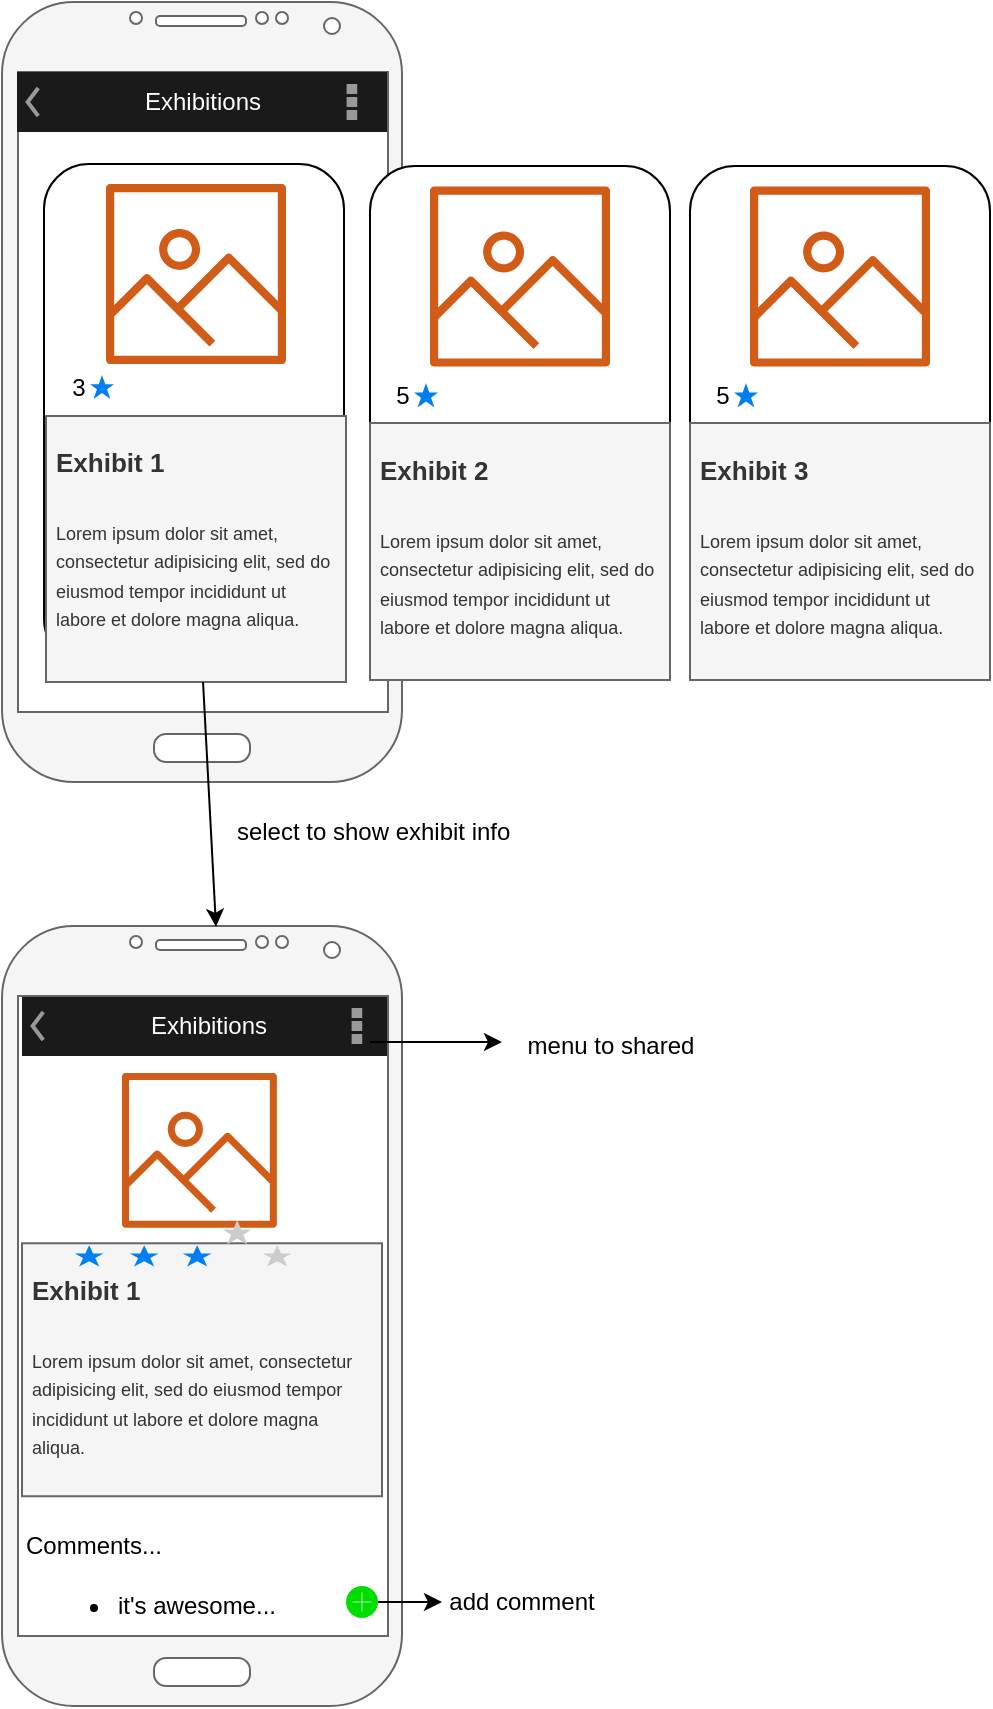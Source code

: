 <mxfile version="11.3.0" type="device" pages="1"><diagram id="hBIHNaf8OqOcOb9Dphvc" name="Page-1"><mxGraphModel dx="678" dy="373" grid="1" gridSize="10" guides="1" tooltips="1" connect="1" arrows="1" fold="1" page="1" pageScale="1" pageWidth="850" pageHeight="1100" math="0" shadow="0"><root><mxCell id="0"/><mxCell id="1" parent="0"/><mxCell id="8U43oHP6IVcMvXignHQN-1" value="" style="verticalLabelPosition=bottom;verticalAlign=top;html=1;shadow=0;dashed=0;strokeWidth=1;shape=mxgraph.android.phone2;fillColor=#f5f5f5;strokeColor=#666666;fontColor=#333333;" vertex="1" parent="1"><mxGeometry x="110" y="110" width="200" height="390" as="geometry"/></mxCell><mxCell id="8U43oHP6IVcMvXignHQN-2" value="Exhibitions" style="strokeWidth=1;html=1;shadow=0;dashed=0;shape=mxgraph.android.action_bar;fillColor=#1A1A1A;strokeColor=#c0c0c0;strokeWidth=2;fontColor=#FFFFFF;" vertex="1" parent="1"><mxGeometry x="117.5" y="145" width="185" height="30" as="geometry"/></mxCell><mxCell id="8U43oHP6IVcMvXignHQN-26" value="" style="rounded=1;whiteSpace=wrap;html=1;" vertex="1" parent="1"><mxGeometry x="131" y="191" width="150" height="250" as="geometry"/></mxCell><mxCell id="8U43oHP6IVcMvXignHQN-27" value="" style="outlineConnect=0;fontColor=#232F3E;gradientColor=none;fillColor=#D05C17;strokeColor=none;dashed=0;verticalLabelPosition=bottom;verticalAlign=top;align=center;html=1;fontSize=12;fontStyle=0;aspect=fixed;pointerEvents=1;shape=mxgraph.aws4.container_registry_image;" vertex="1" parent="1"><mxGeometry x="162" y="201" width="90" height="90" as="geometry"/></mxCell><mxCell id="8U43oHP6IVcMvXignHQN-28" value="3" style="text;html=1;strokeColor=none;fillColor=none;align=center;verticalAlign=middle;whiteSpace=wrap;rounded=0;" vertex="1" parent="1"><mxGeometry x="142" y="293" width="13" height="20" as="geometry"/></mxCell><mxCell id="8U43oHP6IVcMvXignHQN-29" value="&lt;h1&gt;&lt;font style=&quot;font-size: 13px&quot;&gt;Exhibit 1&lt;/font&gt;&lt;/h1&gt;&lt;p&gt;&lt;font style=&quot;font-size: 9px&quot;&gt;Lorem ipsum dolor sit amet, consectetur adipisicing elit, sed do eiusmod tempor incididunt ut labore et dolore magna aliqua.&lt;/font&gt;&lt;/p&gt;" style="text;html=1;strokeColor=#666666;fillColor=#f5f5f5;spacing=5;spacingTop=-20;whiteSpace=wrap;overflow=hidden;rounded=0;fontColor=#333333;" vertex="1" parent="1"><mxGeometry x="132" y="317" width="150" height="133" as="geometry"/></mxCell><mxCell id="8U43oHP6IVcMvXignHQN-30" value="" style="html=1;verticalLabelPosition=bottom;labelBackgroundColor=#ffffff;verticalAlign=top;shadow=0;dashed=0;strokeWidth=2;shape=mxgraph.ios7.misc.star;fillColor=#0080f0;strokeColor=none;" vertex="1" parent="1"><mxGeometry x="154" y="296.5" width="12" height="12" as="geometry"/></mxCell><mxCell id="8U43oHP6IVcMvXignHQN-31" value="" style="group" vertex="1" connectable="0" parent="1"><mxGeometry x="294" y="192" width="150" height="257" as="geometry"/></mxCell><mxCell id="8U43oHP6IVcMvXignHQN-20" value="" style="rounded=1;whiteSpace=wrap;html=1;" vertex="1" parent="8U43oHP6IVcMvXignHQN-31"><mxGeometry width="150" height="257" as="geometry"/></mxCell><mxCell id="8U43oHP6IVcMvXignHQN-21" value="" style="outlineConnect=0;fontColor=#232F3E;gradientColor=none;fillColor=#D05C17;strokeColor=none;dashed=0;verticalLabelPosition=bottom;verticalAlign=top;align=center;html=1;fontSize=12;fontStyle=0;aspect=fixed;pointerEvents=1;shape=mxgraph.aws4.container_registry_image;" vertex="1" parent="8U43oHP6IVcMvXignHQN-31"><mxGeometry x="30" y="10.28" width="90" height="90" as="geometry"/></mxCell><mxCell id="8U43oHP6IVcMvXignHQN-22" value="&lt;h1&gt;&lt;font style=&quot;font-size: 13px&quot;&gt;Exhibit 2&lt;/font&gt;&lt;/h1&gt;&lt;p&gt;&lt;font style=&quot;font-size: 9px&quot;&gt;Lorem ipsum dolor sit amet, consectetur adipisicing elit, sed do eiusmod tempor incididunt ut labore et dolore magna aliqua.&lt;/font&gt;&lt;/p&gt;" style="text;html=1;strokeColor=#666666;fillColor=#f5f5f5;spacing=5;spacingTop=-20;whiteSpace=wrap;overflow=hidden;rounded=0;fontColor=#333333;" vertex="1" parent="8U43oHP6IVcMvXignHQN-31"><mxGeometry y="128.5" width="150" height="128.5" as="geometry"/></mxCell><mxCell id="8U43oHP6IVcMvXignHQN-23" value="" style="html=1;verticalLabelPosition=bottom;labelBackgroundColor=#ffffff;verticalAlign=top;shadow=0;dashed=0;strokeWidth=2;shape=mxgraph.ios7.misc.star;fillColor=#0080f0;strokeColor=none;" vertex="1" parent="8U43oHP6IVcMvXignHQN-31"><mxGeometry x="22" y="108.454" width="12" height="12.336" as="geometry"/></mxCell><mxCell id="8U43oHP6IVcMvXignHQN-24" value="5" style="text;html=1;strokeColor=none;fillColor=none;align=center;verticalAlign=middle;whiteSpace=wrap;rounded=0;" vertex="1" parent="8U43oHP6IVcMvXignHQN-31"><mxGeometry x="10" y="104.856" width="13" height="20.56" as="geometry"/></mxCell><mxCell id="8U43oHP6IVcMvXignHQN-32" value="" style="group" vertex="1" connectable="0" parent="1"><mxGeometry x="120" y="636" width="185" height="228" as="geometry"/></mxCell><mxCell id="8U43oHP6IVcMvXignHQN-34" value="" style="outlineConnect=0;fontColor=#232F3E;gradientColor=none;fillColor=#D05C17;strokeColor=none;dashed=0;verticalLabelPosition=bottom;verticalAlign=top;align=center;html=1;fontSize=12;fontStyle=0;aspect=fixed;pointerEvents=1;shape=mxgraph.aws4.container_registry_image;" vertex="1" parent="8U43oHP6IVcMvXignHQN-32"><mxGeometry x="50" y="9.486" width="77.434" height="77.434" as="geometry"/></mxCell><mxCell id="8U43oHP6IVcMvXignHQN-35" value="&lt;h1&gt;&lt;font style=&quot;font-size: 13px&quot;&gt;Exhibit 1&lt;/font&gt;&lt;/h1&gt;&lt;p&gt;&lt;font style=&quot;font-size: 9px&quot;&gt;Lorem ipsum dolor sit amet, consectetur adipisicing elit, sed do eiusmod tempor incididunt ut labore et dolore magna aliqua.&lt;/font&gt;&lt;/p&gt;" style="text;html=1;strokeColor=#666666;fillColor=#f5f5f5;spacing=5;spacingTop=-20;whiteSpace=wrap;overflow=hidden;rounded=0;fontColor=#333333;" vertex="1" parent="8U43oHP6IVcMvXignHQN-32"><mxGeometry y="94.642" width="180" height="126.475" as="geometry"/></mxCell><mxCell id="8U43oHP6IVcMvXignHQN-36" value="" style="html=1;verticalLabelPosition=bottom;labelBackgroundColor=#ffffff;verticalAlign=top;shadow=0;dashed=0;strokeWidth=2;shape=mxgraph.ios7.misc.star;fillColor=#0080f0;strokeColor=none;" vertex="1" parent="8U43oHP6IVcMvXignHQN-32"><mxGeometry x="26.4" y="95.674" width="14.4" height="10.614" as="geometry"/></mxCell><mxCell id="8U43oHP6IVcMvXignHQN-40" value="" style="html=1;verticalLabelPosition=bottom;labelBackgroundColor=#ffffff;verticalAlign=top;shadow=0;dashed=0;strokeWidth=2;shape=mxgraph.ios7.misc.star;fillColor=#0080f0;strokeColor=none;" vertex="1" parent="8U43oHP6IVcMvXignHQN-32"><mxGeometry x="53.9" y="95.674" width="14.4" height="10.614" as="geometry"/></mxCell><mxCell id="8U43oHP6IVcMvXignHQN-41" value="" style="html=1;verticalLabelPosition=bottom;labelBackgroundColor=#ffffff;verticalAlign=top;shadow=0;dashed=0;strokeWidth=2;shape=mxgraph.ios7.misc.star;fillColor=#0080f0;strokeColor=none;" vertex="1" parent="8U43oHP6IVcMvXignHQN-32"><mxGeometry x="80.4" y="95.674" width="14.4" height="10.614" as="geometry"/></mxCell><mxCell id="8U43oHP6IVcMvXignHQN-44" value="" style="html=1;verticalLabelPosition=bottom;labelBackgroundColor=#ffffff;verticalAlign=top;shadow=0;dashed=0;strokeWidth=2;shape=mxgraph.ios7.misc.star;fillColor=#CCCCCC;strokeColor=none;" vertex="1" parent="8U43oHP6IVcMvXignHQN-32"><mxGeometry x="120.4" y="95.674" width="14.4" height="10.614" as="geometry"/></mxCell><mxCell id="8U43oHP6IVcMvXignHQN-63" value="Exhibitions" style="strokeWidth=1;html=1;shadow=0;dashed=0;shape=mxgraph.android.action_bar;fillColor=#1A1A1A;strokeColor=#c0c0c0;strokeWidth=2;fontColor=#FFFFFF;" vertex="1" parent="8U43oHP6IVcMvXignHQN-32"><mxGeometry y="-29" width="185" height="30" as="geometry"/></mxCell><mxCell id="8U43oHP6IVcMvXignHQN-38" value="" style="verticalLabelPosition=bottom;verticalAlign=top;html=1;shadow=0;dashed=0;strokeWidth=1;shape=mxgraph.android.phone2;fillColor=#f5f5f5;strokeColor=#666666;fontColor=#333333;" vertex="1" parent="1"><mxGeometry x="110" y="572" width="200" height="390" as="geometry"/></mxCell><mxCell id="8U43oHP6IVcMvXignHQN-43" value="" style="html=1;verticalLabelPosition=bottom;labelBackgroundColor=#ffffff;verticalAlign=top;shadow=0;dashed=0;strokeWidth=2;shape=mxgraph.ios7.misc.star;fillColor=#CCCCCC;strokeColor=none;" vertex="1" parent="1"><mxGeometry x="220.4" y="718.954" width="14.4" height="12.336" as="geometry"/></mxCell><mxCell id="8U43oHP6IVcMvXignHQN-45" value="Comments..." style="text;html=1;strokeColor=none;fillColor=none;align=center;verticalAlign=middle;whiteSpace=wrap;rounded=0;" vertex="1" parent="1"><mxGeometry x="136" y="871.5" width="40" height="20" as="geometry"/></mxCell><mxCell id="8U43oHP6IVcMvXignHQN-49" value="&lt;ul&gt;&lt;li&gt;&lt;span&gt;it's awesome...&lt;/span&gt;&lt;/li&gt;&lt;/ul&gt;" style="text;html=1;strokeColor=none;fillColor=none;align=left;verticalAlign=middle;whiteSpace=wrap;rounded=0;" vertex="1" parent="1"><mxGeometry x="126" y="902" width="144" height="20" as="geometry"/></mxCell><mxCell id="8U43oHP6IVcMvXignHQN-50" value="" style="html=1;verticalLabelPosition=bottom;labelBackgroundColor=#ffffff;verticalAlign=top;shadow=0;dashed=0;strokeWidth=2;shape=mxgraph.ios7.misc.add;fillColor=#00dd00;strokeColor=#ffffff;" vertex="1" parent="1"><mxGeometry x="282" y="902" width="16" height="16" as="geometry"/></mxCell><mxCell id="8U43oHP6IVcMvXignHQN-51" value="" style="endArrow=classic;html=1;exitX=1;exitY=0.5;exitDx=0;exitDy=0;exitPerimeter=0;" edge="1" parent="1" source="8U43oHP6IVcMvXignHQN-50" target="8U43oHP6IVcMvXignHQN-52"><mxGeometry width="50" height="50" relative="1" as="geometry"><mxPoint x="313" y="907" as="sourcePoint"/><mxPoint x="350" y="910" as="targetPoint"/></mxGeometry></mxCell><mxCell id="8U43oHP6IVcMvXignHQN-52" value="add comment" style="text;html=1;strokeColor=none;fillColor=none;align=center;verticalAlign=middle;whiteSpace=wrap;rounded=0;" vertex="1" parent="1"><mxGeometry x="330" y="900" width="80" height="20" as="geometry"/></mxCell><mxCell id="8U43oHP6IVcMvXignHQN-55" value="" style="endArrow=classic;html=1;entryX=0.535;entryY=0.001;entryDx=0;entryDy=0;entryPerimeter=0;" edge="1" parent="1" source="8U43oHP6IVcMvXignHQN-29" target="8U43oHP6IVcMvXignHQN-38"><mxGeometry width="50" height="50" relative="1" as="geometry"><mxPoint x="30" y="669" as="sourcePoint"/><mxPoint x="80" y="619" as="targetPoint"/></mxGeometry></mxCell><mxCell id="8U43oHP6IVcMvXignHQN-56" value="select to show exhibit info&amp;nbsp;" style="text;html=1;strokeColor=none;fillColor=none;align=center;verticalAlign=middle;whiteSpace=wrap;rounded=0;" vertex="1" parent="1"><mxGeometry x="220" y="515" width="155" height="20" as="geometry"/></mxCell><mxCell id="8U43oHP6IVcMvXignHQN-57" value="" style="group" vertex="1" connectable="0" parent="1"><mxGeometry x="454" y="192" width="150" height="257" as="geometry"/></mxCell><mxCell id="8U43oHP6IVcMvXignHQN-58" value="" style="rounded=1;whiteSpace=wrap;html=1;" vertex="1" parent="8U43oHP6IVcMvXignHQN-57"><mxGeometry width="150" height="257" as="geometry"/></mxCell><mxCell id="8U43oHP6IVcMvXignHQN-59" value="" style="outlineConnect=0;fontColor=#232F3E;gradientColor=none;fillColor=#D05C17;strokeColor=none;dashed=0;verticalLabelPosition=bottom;verticalAlign=top;align=center;html=1;fontSize=12;fontStyle=0;aspect=fixed;pointerEvents=1;shape=mxgraph.aws4.container_registry_image;" vertex="1" parent="8U43oHP6IVcMvXignHQN-57"><mxGeometry x="30" y="10.28" width="90" height="90" as="geometry"/></mxCell><mxCell id="8U43oHP6IVcMvXignHQN-60" value="&lt;h1&gt;&lt;font style=&quot;font-size: 13px&quot;&gt;Exhibit 3&lt;/font&gt;&lt;/h1&gt;&lt;p&gt;&lt;font style=&quot;font-size: 9px&quot;&gt;Lorem ipsum dolor sit amet, consectetur adipisicing elit, sed do eiusmod tempor incididunt ut labore et dolore magna aliqua.&lt;/font&gt;&lt;/p&gt;" style="text;html=1;strokeColor=#666666;fillColor=#f5f5f5;spacing=5;spacingTop=-20;whiteSpace=wrap;overflow=hidden;rounded=0;fontColor=#333333;" vertex="1" parent="8U43oHP6IVcMvXignHQN-57"><mxGeometry y="128.5" width="150" height="128.5" as="geometry"/></mxCell><mxCell id="8U43oHP6IVcMvXignHQN-61" value="" style="html=1;verticalLabelPosition=bottom;labelBackgroundColor=#ffffff;verticalAlign=top;shadow=0;dashed=0;strokeWidth=2;shape=mxgraph.ios7.misc.star;fillColor=#0080f0;strokeColor=none;" vertex="1" parent="8U43oHP6IVcMvXignHQN-57"><mxGeometry x="22" y="108.454" width="12" height="12.336" as="geometry"/></mxCell><mxCell id="8U43oHP6IVcMvXignHQN-62" value="5" style="text;html=1;strokeColor=none;fillColor=none;align=center;verticalAlign=middle;whiteSpace=wrap;rounded=0;" vertex="1" parent="8U43oHP6IVcMvXignHQN-57"><mxGeometry x="10" y="104.856" width="13" height="20.56" as="geometry"/></mxCell><mxCell id="8U43oHP6IVcMvXignHQN-64" value="" style="endArrow=classic;html=1;exitX=1;exitY=0.5;exitDx=0;exitDy=0;exitPerimeter=0;" edge="1" parent="1"><mxGeometry width="50" height="50" relative="1" as="geometry"><mxPoint x="294" y="630" as="sourcePoint"/><mxPoint x="360" y="630" as="targetPoint"/></mxGeometry></mxCell><mxCell id="8U43oHP6IVcMvXignHQN-65" value="menu to shared" style="text;html=1;strokeColor=none;fillColor=none;align=center;verticalAlign=middle;whiteSpace=wrap;rounded=0;" vertex="1" parent="1"><mxGeometry x="369" y="622" width="91" height="20" as="geometry"/></mxCell></root></mxGraphModel></diagram></mxfile>